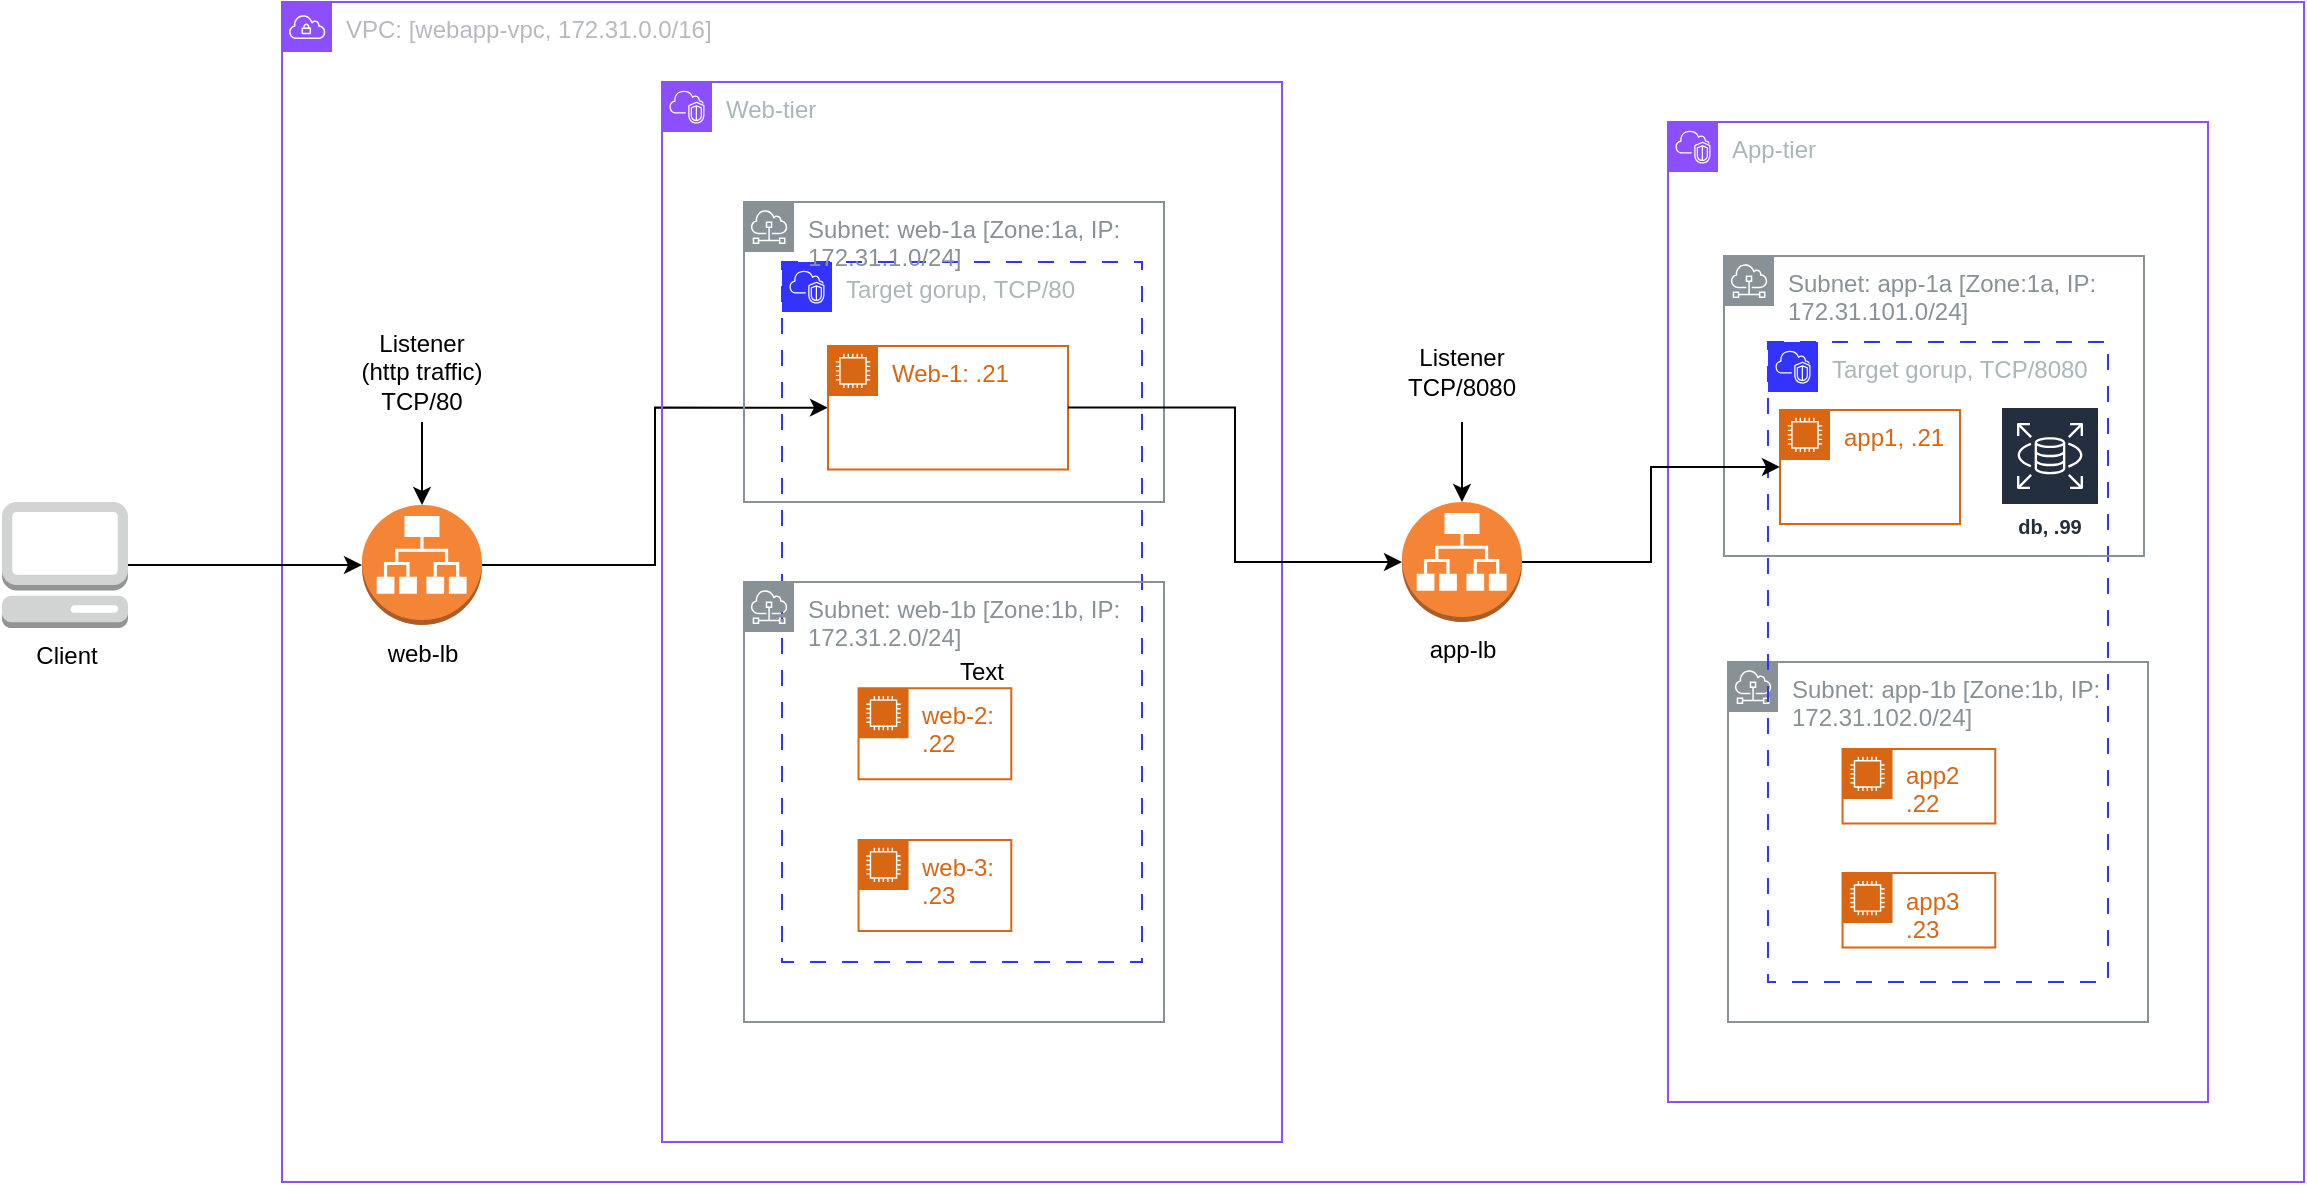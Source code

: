 <mxfile version="27.0.5">
  <diagram name="Page-1" id="xKyOSf35T9waI2xXeig_">
    <mxGraphModel dx="1426" dy="859" grid="1" gridSize="10" guides="1" tooltips="1" connect="1" arrows="1" fold="1" page="1" pageScale="1" pageWidth="850" pageHeight="1100" math="0" shadow="0">
      <root>
        <mxCell id="0" />
        <mxCell id="1" parent="0" />
        <mxCell id="TkwUDIs6g1M18RLXiUkU-1" value="VPC: [webapp-vpc, 172.31.0.0/16]" style="sketch=0;outlineConnect=0;gradientColor=none;html=1;whiteSpace=wrap;fontSize=12;fontStyle=0;shape=mxgraph.aws4.group;grIcon=mxgraph.aws4.group_vpc;strokeColor=light-dark(#8C4FFF, #e2dc22);fillColor=none;verticalAlign=top;align=left;spacingLeft=30;fontColor=#B6BABF;dashed=0;" vertex="1" parent="1">
          <mxGeometry x="180" y="110" width="1011" height="590" as="geometry" />
        </mxCell>
        <mxCell id="TkwUDIs6g1M18RLXiUkU-12" value="" style="group" vertex="1" connectable="0" parent="1">
          <mxGeometry x="873" y="170" width="270" height="490" as="geometry" />
        </mxCell>
        <mxCell id="TkwUDIs6g1M18RLXiUkU-13" value="" style="group" vertex="1" connectable="0" parent="TkwUDIs6g1M18RLXiUkU-12">
          <mxGeometry x="30" y="270" width="210" height="180" as="geometry" />
        </mxCell>
        <mxCell id="TkwUDIs6g1M18RLXiUkU-14" value="Subnet: app-1b [Zone:1b, IP: 172.31.102.0/24]" style="sketch=0;outlineConnect=0;gradientColor=none;html=1;whiteSpace=wrap;fontSize=12;fontStyle=0;shape=mxgraph.aws4.group;grIcon=mxgraph.aws4.group_subnet;strokeColor=#879196;fillColor=none;verticalAlign=top;align=left;spacingLeft=30;fontColor=#879196;dashed=0;" vertex="1" parent="TkwUDIs6g1M18RLXiUkU-13">
          <mxGeometry width="210" height="180.0" as="geometry" />
        </mxCell>
        <mxCell id="TkwUDIs6g1M18RLXiUkU-15" value="app2&lt;div&gt;.22&lt;/div&gt;" style="points=[[0,0],[0.25,0],[0.5,0],[0.75,0],[1,0],[1,0.25],[1,0.5],[1,0.75],[1,1],[0.75,1],[0.5,1],[0.25,1],[0,1],[0,0.75],[0,0.5],[0,0.25]];outlineConnect=0;gradientColor=none;html=1;whiteSpace=wrap;fontSize=12;fontStyle=0;container=1;pointerEvents=0;collapsible=0;recursiveResize=0;shape=mxgraph.aws4.group;grIcon=mxgraph.aws4.group_ec2_instance_contents;strokeColor=#D86613;fillColor=none;verticalAlign=top;align=left;spacingLeft=30;fontColor=#D86613;dashed=0;" vertex="1" parent="TkwUDIs6g1M18RLXiUkU-13">
          <mxGeometry x="57.273" y="43.448" width="76.364" height="37.241" as="geometry" />
        </mxCell>
        <mxCell id="TkwUDIs6g1M18RLXiUkU-16" value="app3&lt;div&gt;.23&lt;/div&gt;" style="points=[[0,0],[0.25,0],[0.5,0],[0.75,0],[1,0],[1,0.25],[1,0.5],[1,0.75],[1,1],[0.75,1],[0.5,1],[0.25,1],[0,1],[0,0.75],[0,0.5],[0,0.25]];outlineConnect=0;gradientColor=none;html=1;whiteSpace=wrap;fontSize=12;fontStyle=0;container=1;pointerEvents=0;collapsible=0;recursiveResize=0;shape=mxgraph.aws4.group;grIcon=mxgraph.aws4.group_ec2_instance_contents;strokeColor=#D86613;fillColor=none;verticalAlign=top;align=left;spacingLeft=30;fontColor=#D86613;dashed=0;" vertex="1" parent="TkwUDIs6g1M18RLXiUkU-13">
          <mxGeometry x="57.273" y="105.517" width="76.364" height="37.241" as="geometry" />
        </mxCell>
        <mxCell id="TkwUDIs6g1M18RLXiUkU-20" value="App-tier" style="points=[[0,0],[0.25,0],[0.5,0],[0.75,0],[1,0],[1,0.25],[1,0.5],[1,0.75],[1,1],[0.75,1],[0.5,1],[0.25,1],[0,1],[0,0.75],[0,0.5],[0,0.25]];outlineConnect=0;gradientColor=none;html=1;whiteSpace=wrap;fontSize=12;fontStyle=0;container=1;pointerEvents=0;collapsible=0;recursiveResize=0;shape=mxgraph.aws4.group;grIcon=mxgraph.aws4.group_vpc2;strokeColor=light-dark(#8C4FFF, #e2dc22);fillColor=none;verticalAlign=top;align=left;spacingLeft=30;fontColor=#AAB7B8;dashed=0;" vertex="1" parent="TkwUDIs6g1M18RLXiUkU-12">
          <mxGeometry width="270" height="490" as="geometry" />
        </mxCell>
        <mxCell id="TkwUDIs6g1M18RLXiUkU-43" value="Target gorup, TCP/8080" style="points=[[0,0],[0.25,0],[0.5,0],[0.75,0],[1,0],[1,0.25],[1,0.5],[1,0.75],[1,1],[0.75,1],[0.5,1],[0.25,1],[0,1],[0,0.75],[0,0.5],[0,0.25]];outlineConnect=0;gradientColor=none;html=1;whiteSpace=wrap;fontSize=12;fontStyle=0;container=1;pointerEvents=0;collapsible=0;recursiveResize=0;shape=mxgraph.aws4.group;grIcon=mxgraph.aws4.group_vpc2;strokeColor=#3333FF;fillColor=none;verticalAlign=top;align=left;spacingLeft=30;fontColor=#AAB7B8;dashed=1;dashPattern=8 8;" vertex="1" parent="TkwUDIs6g1M18RLXiUkU-20">
          <mxGeometry x="50" y="110" width="170" height="320" as="geometry" />
        </mxCell>
        <mxCell id="TkwUDIs6g1M18RLXiUkU-27" value="" style="group" vertex="1" connectable="0" parent="TkwUDIs6g1M18RLXiUkU-12">
          <mxGeometry x="28" y="67" width="210.0" height="150" as="geometry" />
        </mxCell>
        <mxCell id="TkwUDIs6g1M18RLXiUkU-18" value="Subnet: app-1a [Zone:1a, IP: 172.31.101.0/24]" style="sketch=0;outlineConnect=0;gradientColor=none;html=1;whiteSpace=wrap;fontSize=12;fontStyle=0;shape=mxgraph.aws4.group;grIcon=mxgraph.aws4.group_subnet;strokeColor=#879196;fillColor=none;verticalAlign=top;align=left;spacingLeft=30;fontColor=#879196;dashed=0;" vertex="1" parent="TkwUDIs6g1M18RLXiUkU-27">
          <mxGeometry width="210.0" height="150" as="geometry" />
        </mxCell>
        <mxCell id="TkwUDIs6g1M18RLXiUkU-19" value="app1, .21" style="points=[[0,0],[0.25,0],[0.5,0],[0.75,0],[1,0],[1,0.25],[1,0.5],[1,0.75],[1,1],[0.75,1],[0.5,1],[0.25,1],[0,1],[0,0.75],[0,0.5],[0,0.25]];outlineConnect=0;gradientColor=none;html=1;whiteSpace=wrap;fontSize=12;fontStyle=0;container=1;pointerEvents=0;collapsible=0;recursiveResize=0;shape=mxgraph.aws4.group;grIcon=mxgraph.aws4.group_ec2_instance_contents;strokeColor=#D86613;fillColor=none;verticalAlign=top;align=left;spacingLeft=30;fontColor=#D86613;dashed=0;" vertex="1" parent="TkwUDIs6g1M18RLXiUkU-27">
          <mxGeometry x="28" y="76.94" width="90" height="57.06" as="geometry" />
        </mxCell>
        <mxCell id="TkwUDIs6g1M18RLXiUkU-26" value="db, .99" style="sketch=0;outlineConnect=0;fontColor=#232F3E;gradientColor=none;strokeColor=#ffffff;fillColor=#232F3E;dashed=0;verticalLabelPosition=middle;verticalAlign=bottom;align=center;html=1;whiteSpace=wrap;fontSize=10;fontStyle=1;spacing=3;shape=mxgraph.aws4.productIcon;prIcon=mxgraph.aws4.rds;" vertex="1" parent="TkwUDIs6g1M18RLXiUkU-27">
          <mxGeometry x="138" y="75" width="50" height="70" as="geometry" />
        </mxCell>
        <mxCell id="TkwUDIs6g1M18RLXiUkU-33" value="" style="edgeStyle=orthogonalEdgeStyle;rounded=0;orthogonalLoop=1;jettySize=auto;html=1;" edge="1" parent="1" source="TkwUDIs6g1M18RLXiUkU-28" target="TkwUDIs6g1M18RLXiUkU-29">
          <mxGeometry relative="1" as="geometry" />
        </mxCell>
        <mxCell id="TkwUDIs6g1M18RLXiUkU-28" value="Client" style="outlineConnect=0;dashed=0;verticalLabelPosition=bottom;verticalAlign=top;align=center;html=1;shape=mxgraph.aws3.management_console;fillColor=#D2D3D3;gradientColor=none;" vertex="1" parent="1">
          <mxGeometry x="40" y="360" width="63" height="63" as="geometry" />
        </mxCell>
        <mxCell id="TkwUDIs6g1M18RLXiUkU-36" value="" style="edgeStyle=orthogonalEdgeStyle;rounded=0;orthogonalLoop=1;jettySize=auto;html=1;entryX=0;entryY=0.5;entryDx=0;entryDy=0;" edge="1" parent="1" source="TkwUDIs6g1M18RLXiUkU-29" target="TkwUDIs6g1M18RLXiUkU-3">
          <mxGeometry relative="1" as="geometry" />
        </mxCell>
        <mxCell id="TkwUDIs6g1M18RLXiUkU-29" value="web-lb" style="outlineConnect=0;dashed=0;verticalLabelPosition=bottom;verticalAlign=top;align=center;html=1;shape=mxgraph.aws3.application_load_balancer;fillColor=#F58536;gradientColor=none;" vertex="1" parent="1">
          <mxGeometry x="220" y="361.5" width="60" height="60" as="geometry" />
        </mxCell>
        <mxCell id="TkwUDIs6g1M18RLXiUkU-30" value="Text" style="text;html=1;align=center;verticalAlign=middle;whiteSpace=wrap;rounded=0;" vertex="1" parent="1">
          <mxGeometry x="500" y="430" width="60" height="30" as="geometry" />
        </mxCell>
        <mxCell id="TkwUDIs6g1M18RLXiUkU-32" value="" style="edgeStyle=orthogonalEdgeStyle;rounded=0;orthogonalLoop=1;jettySize=auto;html=1;" edge="1" parent="1" source="TkwUDIs6g1M18RLXiUkU-31" target="TkwUDIs6g1M18RLXiUkU-29">
          <mxGeometry relative="1" as="geometry" />
        </mxCell>
        <mxCell id="TkwUDIs6g1M18RLXiUkU-31" value="Listener (http traffic)&lt;div&gt;TCP/80&lt;/div&gt;" style="text;html=1;align=center;verticalAlign=middle;whiteSpace=wrap;rounded=0;" vertex="1" parent="1">
          <mxGeometry x="215" y="270" width="70" height="50" as="geometry" />
        </mxCell>
        <mxCell id="TkwUDIs6g1M18RLXiUkU-10" value="Web-tier" style="points=[[0,0],[0.25,0],[0.5,0],[0.75,0],[1,0],[1,0.25],[1,0.5],[1,0.75],[1,1],[0.75,1],[0.5,1],[0.25,1],[0,1],[0,0.75],[0,0.5],[0,0.25]];outlineConnect=0;gradientColor=none;html=1;whiteSpace=wrap;fontSize=12;fontStyle=0;container=1;pointerEvents=0;collapsible=0;recursiveResize=0;shape=mxgraph.aws4.group;grIcon=mxgraph.aws4.group_vpc2;strokeColor=#8C4FFF;fillColor=none;verticalAlign=top;align=left;spacingLeft=30;fontColor=#AAB7B8;dashed=0;" vertex="1" parent="1">
          <mxGeometry x="370" y="150" width="310" height="530" as="geometry" />
        </mxCell>
        <mxCell id="TkwUDIs6g1M18RLXiUkU-35" value="Target gorup, TCP/80" style="points=[[0,0],[0.25,0],[0.5,0],[0.75,0],[1,0],[1,0.25],[1,0.5],[1,0.75],[1,1],[0.75,1],[0.5,1],[0.25,1],[0,1],[0,0.75],[0,0.5],[0,0.25]];outlineConnect=0;gradientColor=none;html=1;whiteSpace=wrap;fontSize=12;fontStyle=0;container=1;pointerEvents=0;collapsible=0;recursiveResize=0;shape=mxgraph.aws4.group;grIcon=mxgraph.aws4.group_vpc2;strokeColor=#3333FF;fillColor=none;verticalAlign=top;align=left;spacingLeft=30;fontColor=#AAB7B8;dashed=1;dashPattern=8 8;" vertex="1" parent="1">
          <mxGeometry x="430" y="240" width="180" height="350" as="geometry" />
        </mxCell>
        <mxCell id="TkwUDIs6g1M18RLXiUkU-44" value="" style="edgeStyle=orthogonalEdgeStyle;rounded=0;orthogonalLoop=1;jettySize=auto;html=1;entryX=0;entryY=0.5;entryDx=0;entryDy=0;" edge="1" parent="1" source="TkwUDIs6g1M18RLXiUkU-37" target="TkwUDIs6g1M18RLXiUkU-19">
          <mxGeometry relative="1" as="geometry" />
        </mxCell>
        <mxCell id="TkwUDIs6g1M18RLXiUkU-37" value="app-lb" style="outlineConnect=0;dashed=0;verticalLabelPosition=bottom;verticalAlign=top;align=center;html=1;shape=mxgraph.aws3.application_load_balancer;fillColor=#F58536;gradientColor=none;" vertex="1" parent="1">
          <mxGeometry x="740" y="360" width="60" height="60" as="geometry" />
        </mxCell>
        <mxCell id="TkwUDIs6g1M18RLXiUkU-41" value="" style="edgeStyle=orthogonalEdgeStyle;rounded=0;orthogonalLoop=1;jettySize=auto;html=1;" edge="1" parent="1" source="TkwUDIs6g1M18RLXiUkU-40" target="TkwUDIs6g1M18RLXiUkU-37">
          <mxGeometry relative="1" as="geometry" />
        </mxCell>
        <mxCell id="TkwUDIs6g1M18RLXiUkU-40" value="Listener&lt;div&gt;TCP/8080&lt;/div&gt;" style="text;html=1;align=center;verticalAlign=middle;whiteSpace=wrap;rounded=0;" vertex="1" parent="1">
          <mxGeometry x="735" y="270" width="70" height="50" as="geometry" />
        </mxCell>
        <mxCell id="TkwUDIs6g1M18RLXiUkU-2" value="Subnet: web-1a [Zone:1a, IP: 172.31.1.0/24]" style="sketch=0;outlineConnect=0;gradientColor=none;html=1;whiteSpace=wrap;fontSize=12;fontStyle=0;shape=mxgraph.aws4.group;grIcon=mxgraph.aws4.group_subnet;strokeColor=#879196;fillColor=none;verticalAlign=top;align=left;spacingLeft=30;fontColor=#879196;dashed=0;" vertex="1" parent="1">
          <mxGeometry x="411" y="210" width="210.0" height="150" as="geometry" />
        </mxCell>
        <mxCell id="TkwUDIs6g1M18RLXiUkU-3" value="Web-1: .21" style="points=[[0,0],[0.25,0],[0.5,0],[0.75,0],[1,0],[1,0.25],[1,0.5],[1,0.75],[1,1],[0.75,1],[0.5,1],[0.25,1],[0,1],[0,0.75],[0,0.5],[0,0.25]];outlineConnect=0;gradientColor=none;html=1;whiteSpace=wrap;fontSize=12;fontStyle=0;container=1;pointerEvents=0;collapsible=0;recursiveResize=0;shape=mxgraph.aws4.group;grIcon=mxgraph.aws4.group_ec2_instance_contents;strokeColor=#D86613;fillColor=none;verticalAlign=top;align=left;spacingLeft=30;fontColor=#D86613;dashed=0;" vertex="1" parent="1">
          <mxGeometry x="453" y="281.941" width="120.0" height="61.765" as="geometry" />
        </mxCell>
        <mxCell id="TkwUDIs6g1M18RLXiUkU-4" value="Subnet: web-1b [Zone:1b, IP: 172.31.2.0/24]" style="sketch=0;outlineConnect=0;gradientColor=none;html=1;whiteSpace=wrap;fontSize=12;fontStyle=0;shape=mxgraph.aws4.group;grIcon=mxgraph.aws4.group_subnet;strokeColor=#879196;fillColor=none;verticalAlign=top;align=left;spacingLeft=30;fontColor=#879196;dashed=0;" vertex="1" parent="1">
          <mxGeometry x="411" y="400" width="210" height="220" as="geometry" />
        </mxCell>
        <mxCell id="TkwUDIs6g1M18RLXiUkU-5" value="web-2: .22" style="points=[[0,0],[0.25,0],[0.5,0],[0.75,0],[1,0],[1,0.25],[1,0.5],[1,0.75],[1,1],[0.75,1],[0.5,1],[0.25,1],[0,1],[0,0.75],[0,0.5],[0,0.25]];outlineConnect=0;gradientColor=none;html=1;whiteSpace=wrap;fontSize=12;fontStyle=0;container=1;pointerEvents=0;collapsible=0;recursiveResize=0;shape=mxgraph.aws4.group;grIcon=mxgraph.aws4.group_ec2_instance_contents;strokeColor=#D86613;fillColor=none;verticalAlign=top;align=left;spacingLeft=30;fontColor=#D86613;dashed=0;" vertex="1" parent="1">
          <mxGeometry x="468.273" y="453.103" width="76.364" height="45.517" as="geometry" />
        </mxCell>
        <mxCell id="TkwUDIs6g1M18RLXiUkU-6" value="web-3: .23" style="points=[[0,0],[0.25,0],[0.5,0],[0.75,0],[1,0],[1,0.25],[1,0.5],[1,0.75],[1,1],[0.75,1],[0.5,1],[0.25,1],[0,1],[0,0.75],[0,0.5],[0,0.25]];outlineConnect=0;gradientColor=none;html=1;whiteSpace=wrap;fontSize=12;fontStyle=0;container=1;pointerEvents=0;collapsible=0;recursiveResize=0;shape=mxgraph.aws4.group;grIcon=mxgraph.aws4.group_ec2_instance_contents;strokeColor=#D86613;fillColor=none;verticalAlign=top;align=left;spacingLeft=30;fontColor=#D86613;dashed=0;" vertex="1" parent="1">
          <mxGeometry x="468.273" y="528.966" width="76.364" height="45.517" as="geometry" />
        </mxCell>
        <mxCell id="TkwUDIs6g1M18RLXiUkU-42" style="edgeStyle=orthogonalEdgeStyle;rounded=0;orthogonalLoop=1;jettySize=auto;html=1;entryX=0;entryY=0.5;entryDx=0;entryDy=0;entryPerimeter=0;" edge="1" parent="1" source="TkwUDIs6g1M18RLXiUkU-3" target="TkwUDIs6g1M18RLXiUkU-37">
          <mxGeometry relative="1" as="geometry" />
        </mxCell>
      </root>
    </mxGraphModel>
  </diagram>
</mxfile>
